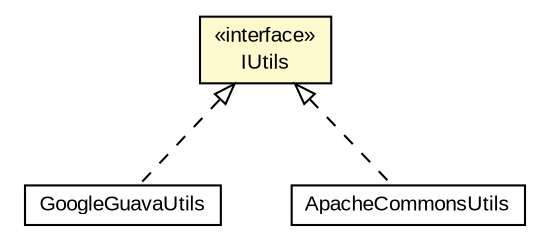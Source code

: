 #!/usr/local/bin/dot
#
# Class diagram 
# Generated by UMLGraph version R5_6-24-gf6e263 (http://www.umlgraph.org/)
#

digraph G {
	edge [fontname="arial",fontsize=10,labelfontname="arial",labelfontsize=10];
	node [fontname="arial",fontsize=10,shape=plaintext];
	nodesep=0.25;
	ranksep=0.5;
	// eu.europa.esig.dss.utils.IUtils
	c381282 [label=<<table title="eu.europa.esig.dss.utils.IUtils" border="0" cellborder="1" cellspacing="0" cellpadding="2" port="p" bgcolor="lemonChiffon" href="./IUtils.html">
		<tr><td><table border="0" cellspacing="0" cellpadding="1">
<tr><td align="center" balign="center"> &#171;interface&#187; </td></tr>
<tr><td align="center" balign="center"> IUtils </td></tr>
		</table></td></tr>
		</table>>, URL="./IUtils.html", fontname="arial", fontcolor="black", fontsize=10.0];
	// eu.europa.esig.dss.utils.impl.GoogleGuavaUtils
	c381283 [label=<<table title="eu.europa.esig.dss.utils.impl.GoogleGuavaUtils" border="0" cellborder="1" cellspacing="0" cellpadding="2" port="p" href="./impl/GoogleGuavaUtils.html">
		<tr><td><table border="0" cellspacing="0" cellpadding="1">
<tr><td align="center" balign="center"> GoogleGuavaUtils </td></tr>
		</table></td></tr>
		</table>>, URL="./impl/GoogleGuavaUtils.html", fontname="arial", fontcolor="black", fontsize=10.0];
	// eu.europa.esig.dss.utils.impl.ApacheCommonsUtils
	c381285 [label=<<table title="eu.europa.esig.dss.utils.impl.ApacheCommonsUtils" border="0" cellborder="1" cellspacing="0" cellpadding="2" port="p" href="./impl/ApacheCommonsUtils.html">
		<tr><td><table border="0" cellspacing="0" cellpadding="1">
<tr><td align="center" balign="center"> ApacheCommonsUtils </td></tr>
		</table></td></tr>
		</table>>, URL="./impl/ApacheCommonsUtils.html", fontname="arial", fontcolor="black", fontsize=10.0];
	//eu.europa.esig.dss.utils.impl.GoogleGuavaUtils implements eu.europa.esig.dss.utils.IUtils
	c381282:p -> c381283:p [dir=back,arrowtail=empty,style=dashed];
	//eu.europa.esig.dss.utils.impl.ApacheCommonsUtils implements eu.europa.esig.dss.utils.IUtils
	c381282:p -> c381285:p [dir=back,arrowtail=empty,style=dashed];
}

